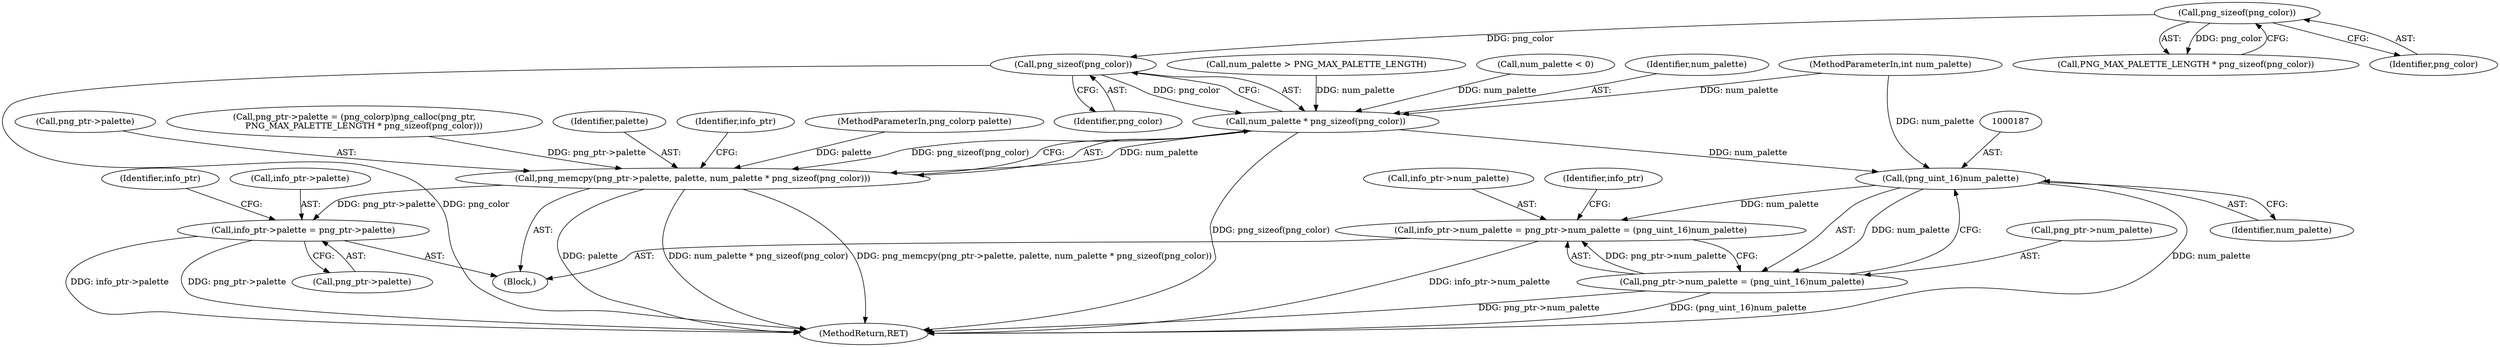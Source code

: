 digraph "0_Chrome_7f3d85b096f66870a15b37c2f40b219b2e292693_21@API" {
"1000169" [label="(Call,png_sizeof(png_color))"];
"1000160" [label="(Call,png_sizeof(png_color))"];
"1000167" [label="(Call,num_palette * png_sizeof(png_color))"];
"1000162" [label="(Call,png_memcpy(png_ptr->palette, palette, num_palette * png_sizeof(png_color)))"];
"1000171" [label="(Call,info_ptr->palette = png_ptr->palette)"];
"1000186" [label="(Call,(png_uint_16)num_palette)"];
"1000178" [label="(Call,info_ptr->num_palette = png_ptr->num_palette = (png_uint_16)num_palette)"];
"1000182" [label="(Call,png_ptr->num_palette = (png_uint_16)num_palette)"];
"1000162" [label="(Call,png_memcpy(png_ptr->palette, palette, num_palette * png_sizeof(png_color)))"];
"1000183" [label="(Call,png_ptr->num_palette)"];
"1000163" [label="(Call,png_ptr->palette)"];
"1000150" [label="(Call,png_ptr->palette = (png_colorp)png_calloc(png_ptr,\n       PNG_MAX_PALETTE_LENGTH * png_sizeof(png_color)))"];
"1000191" [label="(Identifier,info_ptr)"];
"1000169" [label="(Call,png_sizeof(png_color))"];
"1000166" [label="(Identifier,palette)"];
"1000171" [label="(Call,info_ptr->palette = png_ptr->palette)"];
"1000173" [label="(Identifier,info_ptr)"];
"1000160" [label="(Call,png_sizeof(png_color))"];
"1000172" [label="(Call,info_ptr->palette)"];
"1000179" [label="(Call,info_ptr->num_palette)"];
"1000126" [label="(Call,num_palette > PNG_MAX_PALETTE_LENGTH)"];
"1000158" [label="(Call,PNG_MAX_PALETTE_LENGTH * png_sizeof(png_color))"];
"1000161" [label="(Identifier,png_color)"];
"1000182" [label="(Call,png_ptr->num_palette = (png_uint_16)num_palette)"];
"1000107" [label="(Block,)"];
"1000170" [label="(Identifier,png_color)"];
"1000180" [label="(Identifier,info_ptr)"];
"1000167" [label="(Call,num_palette * png_sizeof(png_color))"];
"1000175" [label="(Call,png_ptr->palette)"];
"1000123" [label="(Call,num_palette < 0)"];
"1000178" [label="(Call,info_ptr->num_palette = png_ptr->num_palette = (png_uint_16)num_palette)"];
"1000106" [label="(MethodParameterIn,int num_palette)"];
"1000105" [label="(MethodParameterIn,png_colorp palette)"];
"1000199" [label="(MethodReturn,RET)"];
"1000168" [label="(Identifier,num_palette)"];
"1000186" [label="(Call,(png_uint_16)num_palette)"];
"1000188" [label="(Identifier,num_palette)"];
"1000169" -> "1000167"  [label="AST: "];
"1000169" -> "1000170"  [label="CFG: "];
"1000170" -> "1000169"  [label="AST: "];
"1000167" -> "1000169"  [label="CFG: "];
"1000169" -> "1000199"  [label="DDG: png_color"];
"1000169" -> "1000167"  [label="DDG: png_color"];
"1000160" -> "1000169"  [label="DDG: png_color"];
"1000160" -> "1000158"  [label="AST: "];
"1000160" -> "1000161"  [label="CFG: "];
"1000161" -> "1000160"  [label="AST: "];
"1000158" -> "1000160"  [label="CFG: "];
"1000160" -> "1000158"  [label="DDG: png_color"];
"1000167" -> "1000162"  [label="AST: "];
"1000168" -> "1000167"  [label="AST: "];
"1000162" -> "1000167"  [label="CFG: "];
"1000167" -> "1000199"  [label="DDG: png_sizeof(png_color)"];
"1000167" -> "1000162"  [label="DDG: num_palette"];
"1000167" -> "1000162"  [label="DDG: png_sizeof(png_color)"];
"1000126" -> "1000167"  [label="DDG: num_palette"];
"1000123" -> "1000167"  [label="DDG: num_palette"];
"1000106" -> "1000167"  [label="DDG: num_palette"];
"1000167" -> "1000186"  [label="DDG: num_palette"];
"1000162" -> "1000107"  [label="AST: "];
"1000163" -> "1000162"  [label="AST: "];
"1000166" -> "1000162"  [label="AST: "];
"1000173" -> "1000162"  [label="CFG: "];
"1000162" -> "1000199"  [label="DDG: png_memcpy(png_ptr->palette, palette, num_palette * png_sizeof(png_color))"];
"1000162" -> "1000199"  [label="DDG: palette"];
"1000162" -> "1000199"  [label="DDG: num_palette * png_sizeof(png_color)"];
"1000150" -> "1000162"  [label="DDG: png_ptr->palette"];
"1000105" -> "1000162"  [label="DDG: palette"];
"1000162" -> "1000171"  [label="DDG: png_ptr->palette"];
"1000171" -> "1000107"  [label="AST: "];
"1000171" -> "1000175"  [label="CFG: "];
"1000172" -> "1000171"  [label="AST: "];
"1000175" -> "1000171"  [label="AST: "];
"1000180" -> "1000171"  [label="CFG: "];
"1000171" -> "1000199"  [label="DDG: info_ptr->palette"];
"1000171" -> "1000199"  [label="DDG: png_ptr->palette"];
"1000186" -> "1000182"  [label="AST: "];
"1000186" -> "1000188"  [label="CFG: "];
"1000187" -> "1000186"  [label="AST: "];
"1000188" -> "1000186"  [label="AST: "];
"1000182" -> "1000186"  [label="CFG: "];
"1000186" -> "1000199"  [label="DDG: num_palette"];
"1000186" -> "1000178"  [label="DDG: num_palette"];
"1000186" -> "1000182"  [label="DDG: num_palette"];
"1000106" -> "1000186"  [label="DDG: num_palette"];
"1000178" -> "1000107"  [label="AST: "];
"1000178" -> "1000182"  [label="CFG: "];
"1000179" -> "1000178"  [label="AST: "];
"1000182" -> "1000178"  [label="AST: "];
"1000191" -> "1000178"  [label="CFG: "];
"1000178" -> "1000199"  [label="DDG: info_ptr->num_palette"];
"1000182" -> "1000178"  [label="DDG: png_ptr->num_palette"];
"1000183" -> "1000182"  [label="AST: "];
"1000182" -> "1000199"  [label="DDG: (png_uint_16)num_palette"];
"1000182" -> "1000199"  [label="DDG: png_ptr->num_palette"];
}
